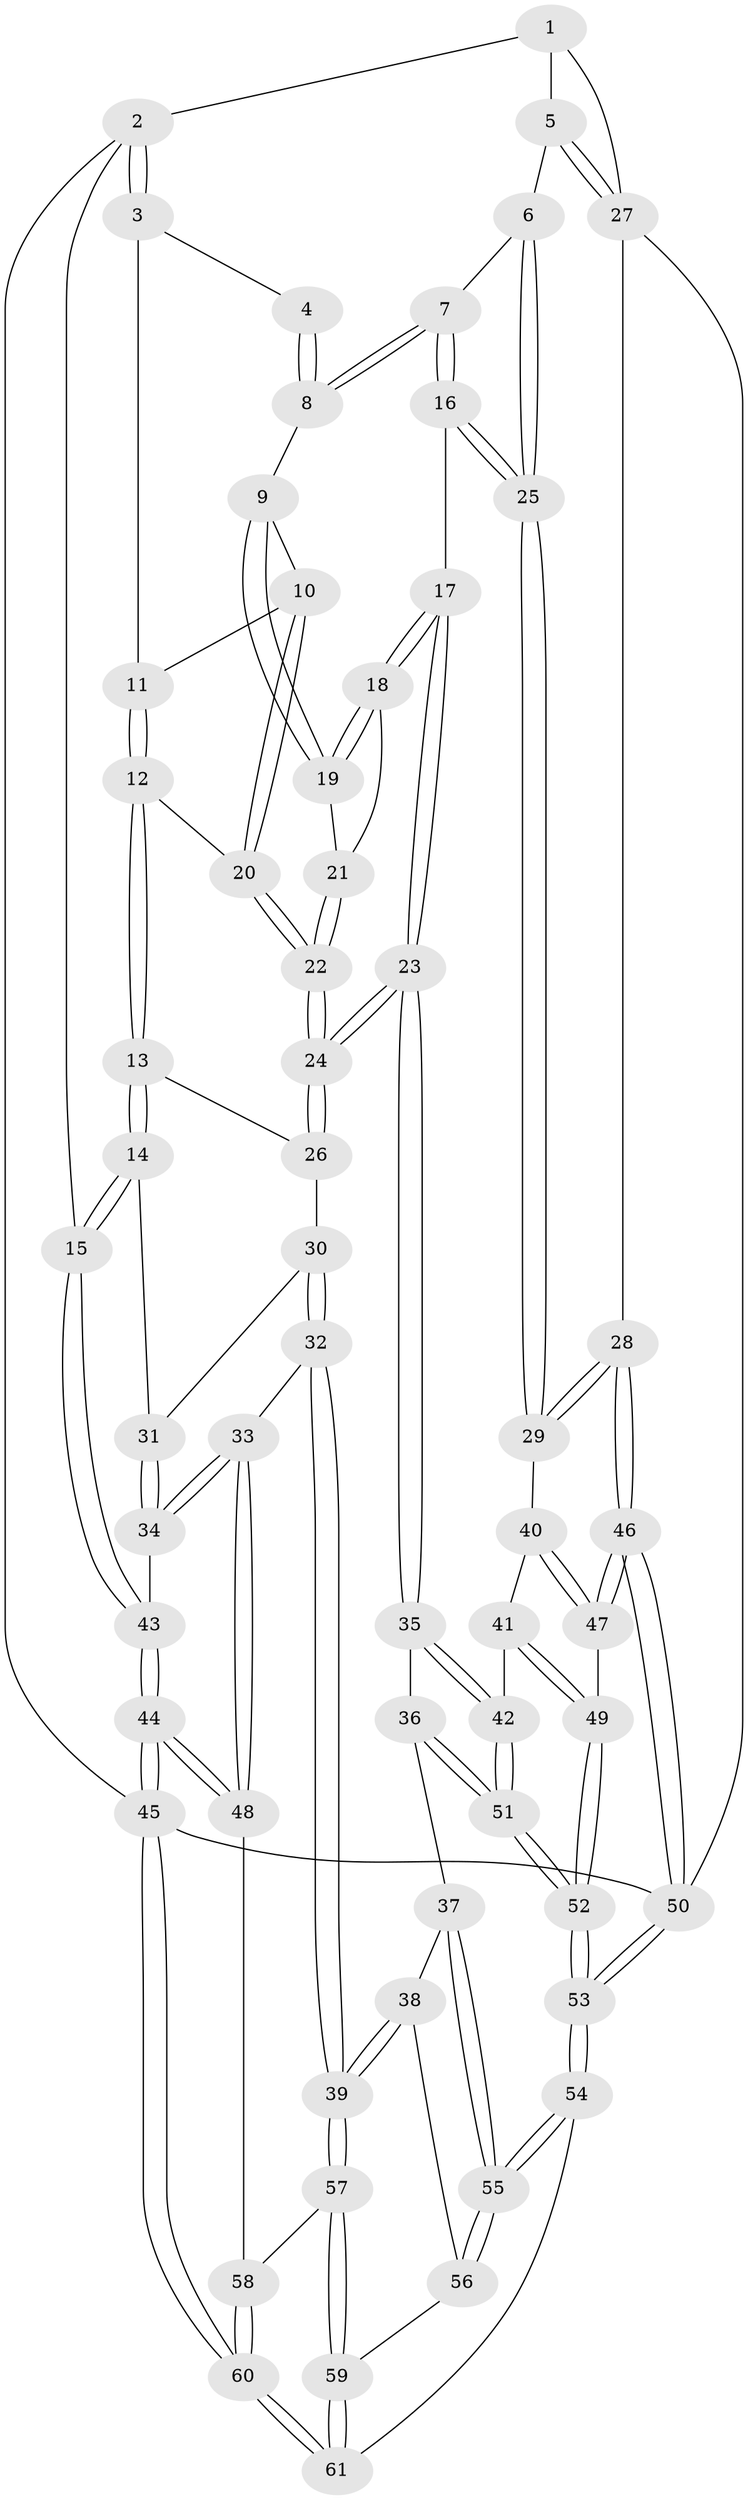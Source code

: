 // Generated by graph-tools (version 1.1) at 2025/03/03/09/25 03:03:27]
// undirected, 61 vertices, 149 edges
graph export_dot {
graph [start="1"]
  node [color=gray90,style=filled];
  1 [pos="+0.7459981886828057+0"];
  2 [pos="+0+0"];
  3 [pos="+0.22521821149594917+0"];
  4 [pos="+0.7166504331655129+0"];
  5 [pos="+1+0.20512036065653444"];
  6 [pos="+1+0.20384064591531822"];
  7 [pos="+0.8522913465422532+0.16540701244007217"];
  8 [pos="+0.7341227971384597+0"];
  9 [pos="+0.6239150799706723+0.10285125265110998"];
  10 [pos="+0.30100895678218725+0.06497986227528708"];
  11 [pos="+0.22797296205140255+0"];
  12 [pos="+0.07350996695761346+0.20091523368307906"];
  13 [pos="+0+0.2867030066711227"];
  14 [pos="+0+0.2951599384831107"];
  15 [pos="+0+0.294614328948666"];
  16 [pos="+0.7536923105150125+0.40389428109041287"];
  17 [pos="+0.6805757679274917+0.4056944335557827"];
  18 [pos="+0.6518578085857922+0.34138443632532167"];
  19 [pos="+0.5930844973789537+0.15251627876797635"];
  20 [pos="+0.32303922767695153+0.2502038734490571"];
  21 [pos="+0.4988615688457027+0.21244927337221375"];
  22 [pos="+0.3362544749353605+0.2861760206795733"];
  23 [pos="+0.4755434775280322+0.48582557427944867"];
  24 [pos="+0.3345139062661348+0.3201918634750701"];
  25 [pos="+0.7932353258263094+0.4472758786125689"];
  26 [pos="+0.24271498582347123+0.368325774633509"];
  27 [pos="+1+0.21803054222505916"];
  28 [pos="+1+0.4954436790655806"];
  29 [pos="+0.8098464043857898+0.4663175736966922"];
  30 [pos="+0.22249584694127958+0.39767464419019044"];
  31 [pos="+0.08926748717774534+0.4642070176890949"];
  32 [pos="+0.16242170990115756+0.6416394089845474"];
  33 [pos="+0.1376246691130442+0.6401395019045635"];
  34 [pos="+0.06948747709295916+0.5532635375657443"];
  35 [pos="+0.47104304916504725+0.5305286752600877"];
  36 [pos="+0.4078328164700117+0.6129458052064806"];
  37 [pos="+0.39292287481762284+0.6243753499316285"];
  38 [pos="+0.3811689330128667+0.6305352282621647"];
  39 [pos="+0.18198960854337817+0.6541428187963279"];
  40 [pos="+0.7983916743077635+0.5837759749708501"];
  41 [pos="+0.766938301775087+0.6395339607425407"];
  42 [pos="+0.6503580296396899+0.7095462609570988"];
  43 [pos="+0+0.4628087180398871"];
  44 [pos="+0+0.7554804278571216"];
  45 [pos="+0+1"];
  46 [pos="+1+0.7320245963626042"];
  47 [pos="+1+0.7549842341302467"];
  48 [pos="+0+0.7556028541114185"];
  49 [pos="+0.8976755333761351+0.8229650932778374"];
  50 [pos="+1+1"];
  51 [pos="+0.6346867080282222+1"];
  52 [pos="+0.6367175981912174+1"];
  53 [pos="+0.6261810202740813+1"];
  54 [pos="+0.46881120057191494+1"];
  55 [pos="+0.4516288091858169+1"];
  56 [pos="+0.3585615407391134+0.7005988087747609"];
  57 [pos="+0.21336471453953648+0.8832596330278824"];
  58 [pos="+0.09870302778516907+0.8739253229637501"];
  59 [pos="+0.26688461068804875+0.9294185805766633"];
  60 [pos="+0+1"];
  61 [pos="+0.39527731740920213+1"];
  1 -- 2;
  1 -- 5;
  1 -- 27;
  2 -- 3;
  2 -- 3;
  2 -- 15;
  2 -- 45;
  3 -- 4;
  3 -- 11;
  4 -- 8;
  4 -- 8;
  5 -- 6;
  5 -- 27;
  5 -- 27;
  6 -- 7;
  6 -- 25;
  6 -- 25;
  7 -- 8;
  7 -- 8;
  7 -- 16;
  7 -- 16;
  8 -- 9;
  9 -- 10;
  9 -- 19;
  9 -- 19;
  10 -- 11;
  10 -- 20;
  10 -- 20;
  11 -- 12;
  11 -- 12;
  12 -- 13;
  12 -- 13;
  12 -- 20;
  13 -- 14;
  13 -- 14;
  13 -- 26;
  14 -- 15;
  14 -- 15;
  14 -- 31;
  15 -- 43;
  15 -- 43;
  16 -- 17;
  16 -- 25;
  16 -- 25;
  17 -- 18;
  17 -- 18;
  17 -- 23;
  17 -- 23;
  18 -- 19;
  18 -- 19;
  18 -- 21;
  19 -- 21;
  20 -- 22;
  20 -- 22;
  21 -- 22;
  21 -- 22;
  22 -- 24;
  22 -- 24;
  23 -- 24;
  23 -- 24;
  23 -- 35;
  23 -- 35;
  24 -- 26;
  24 -- 26;
  25 -- 29;
  25 -- 29;
  26 -- 30;
  27 -- 28;
  27 -- 50;
  28 -- 29;
  28 -- 29;
  28 -- 46;
  28 -- 46;
  29 -- 40;
  30 -- 31;
  30 -- 32;
  30 -- 32;
  31 -- 34;
  31 -- 34;
  32 -- 33;
  32 -- 39;
  32 -- 39;
  33 -- 34;
  33 -- 34;
  33 -- 48;
  33 -- 48;
  34 -- 43;
  35 -- 36;
  35 -- 42;
  35 -- 42;
  36 -- 37;
  36 -- 51;
  36 -- 51;
  37 -- 38;
  37 -- 55;
  37 -- 55;
  38 -- 39;
  38 -- 39;
  38 -- 56;
  39 -- 57;
  39 -- 57;
  40 -- 41;
  40 -- 47;
  40 -- 47;
  41 -- 42;
  41 -- 49;
  41 -- 49;
  42 -- 51;
  42 -- 51;
  43 -- 44;
  43 -- 44;
  44 -- 45;
  44 -- 45;
  44 -- 48;
  44 -- 48;
  45 -- 60;
  45 -- 60;
  45 -- 50;
  46 -- 47;
  46 -- 47;
  46 -- 50;
  46 -- 50;
  47 -- 49;
  48 -- 58;
  49 -- 52;
  49 -- 52;
  50 -- 53;
  50 -- 53;
  51 -- 52;
  51 -- 52;
  52 -- 53;
  52 -- 53;
  53 -- 54;
  53 -- 54;
  54 -- 55;
  54 -- 55;
  54 -- 61;
  55 -- 56;
  55 -- 56;
  56 -- 59;
  57 -- 58;
  57 -- 59;
  57 -- 59;
  58 -- 60;
  58 -- 60;
  59 -- 61;
  59 -- 61;
  60 -- 61;
  60 -- 61;
}
